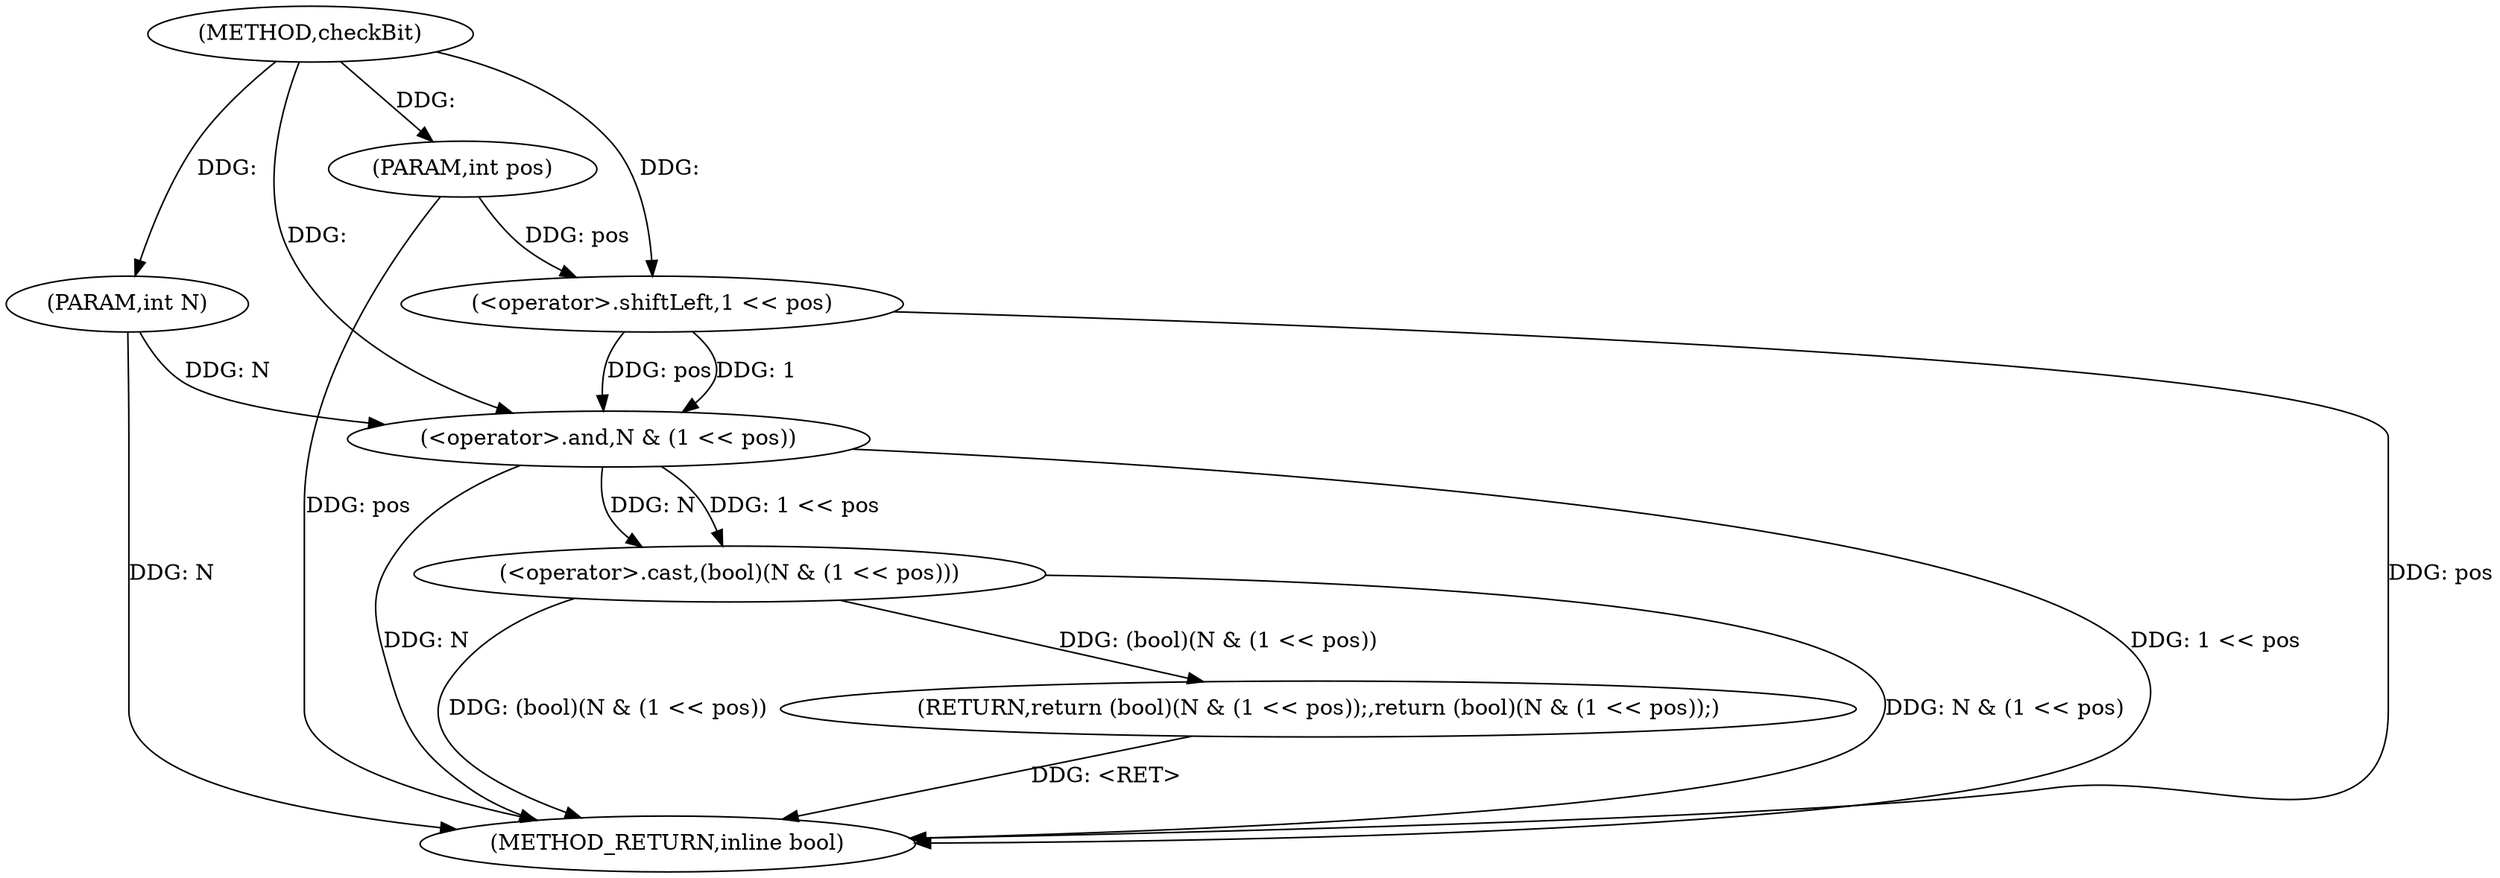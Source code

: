 digraph "checkBit" {  
"1000175" [label = "(METHOD,checkBit)" ]
"1000187" [label = "(METHOD_RETURN,inline bool)" ]
"1000176" [label = "(PARAM,int N)" ]
"1000177" [label = "(PARAM,int pos)" ]
"1000179" [label = "(RETURN,return (bool)(N & (1 << pos));,return (bool)(N & (1 << pos));)" ]
"1000180" [label = "(<operator>.cast,(bool)(N & (1 << pos)))" ]
"1000182" [label = "(<operator>.and,N & (1 << pos))" ]
"1000184" [label = "(<operator>.shiftLeft,1 << pos)" ]
  "1000176" -> "1000187"  [ label = "DDG: N"] 
  "1000177" -> "1000187"  [ label = "DDG: pos"] 
  "1000182" -> "1000187"  [ label = "DDG: N"] 
  "1000184" -> "1000187"  [ label = "DDG: pos"] 
  "1000182" -> "1000187"  [ label = "DDG: 1 << pos"] 
  "1000180" -> "1000187"  [ label = "DDG: N & (1 << pos)"] 
  "1000180" -> "1000187"  [ label = "DDG: (bool)(N & (1 << pos))"] 
  "1000179" -> "1000187"  [ label = "DDG: <RET>"] 
  "1000175" -> "1000176"  [ label = "DDG: "] 
  "1000175" -> "1000177"  [ label = "DDG: "] 
  "1000180" -> "1000179"  [ label = "DDG: (bool)(N & (1 << pos))"] 
  "1000182" -> "1000180"  [ label = "DDG: N"] 
  "1000182" -> "1000180"  [ label = "DDG: 1 << pos"] 
  "1000176" -> "1000182"  [ label = "DDG: N"] 
  "1000175" -> "1000182"  [ label = "DDG: "] 
  "1000184" -> "1000182"  [ label = "DDG: pos"] 
  "1000184" -> "1000182"  [ label = "DDG: 1"] 
  "1000175" -> "1000184"  [ label = "DDG: "] 
  "1000177" -> "1000184"  [ label = "DDG: pos"] 
}
